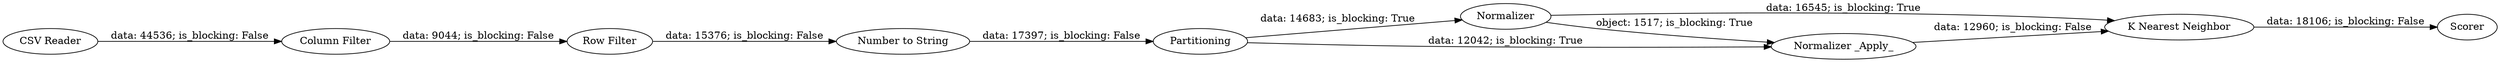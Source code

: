 digraph {
	"1499153829792644113_10" [label=Normalizer]
	"1499153829792644113_7" [label="Column Filter"]
	"1499153829792644113_9" [label=Partitioning]
	"1499153829792644113_8" [label="Row Filter"]
	"1499153829792644113_6" [label=Scorer]
	"1499153829792644113_4" [label="K Nearest Neighbor"]
	"1499153829792644113_1" [label="CSV Reader"]
	"1499153829792644113_11" [label="Normalizer _Apply_"]
	"1499153829792644113_5" [label="Number to String"]
	"1499153829792644113_7" -> "1499153829792644113_8" [label="data: 9044; is_blocking: False"]
	"1499153829792644113_10" -> "1499153829792644113_11" [label="object: 1517; is_blocking: True"]
	"1499153829792644113_5" -> "1499153829792644113_9" [label="data: 17397; is_blocking: False"]
	"1499153829792644113_9" -> "1499153829792644113_10" [label="data: 14683; is_blocking: True"]
	"1499153829792644113_4" -> "1499153829792644113_6" [label="data: 18106; is_blocking: False"]
	"1499153829792644113_11" -> "1499153829792644113_4" [label="data: 12960; is_blocking: False"]
	"1499153829792644113_8" -> "1499153829792644113_5" [label="data: 15376; is_blocking: False"]
	"1499153829792644113_10" -> "1499153829792644113_4" [label="data: 16545; is_blocking: True"]
	"1499153829792644113_1" -> "1499153829792644113_7" [label="data: 44536; is_blocking: False"]
	"1499153829792644113_9" -> "1499153829792644113_11" [label="data: 12042; is_blocking: True"]
	rankdir=LR
}
